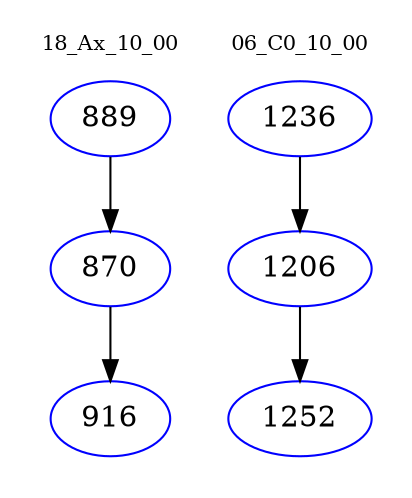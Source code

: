 digraph{
subgraph cluster_0 {
color = white
label = "18_Ax_10_00";
fontsize=10;
T0_889 [label="889", color="blue"]
T0_889 -> T0_870 [color="black"]
T0_870 [label="870", color="blue"]
T0_870 -> T0_916 [color="black"]
T0_916 [label="916", color="blue"]
}
subgraph cluster_1 {
color = white
label = "06_C0_10_00";
fontsize=10;
T1_1236 [label="1236", color="blue"]
T1_1236 -> T1_1206 [color="black"]
T1_1206 [label="1206", color="blue"]
T1_1206 -> T1_1252 [color="black"]
T1_1252 [label="1252", color="blue"]
}
}
